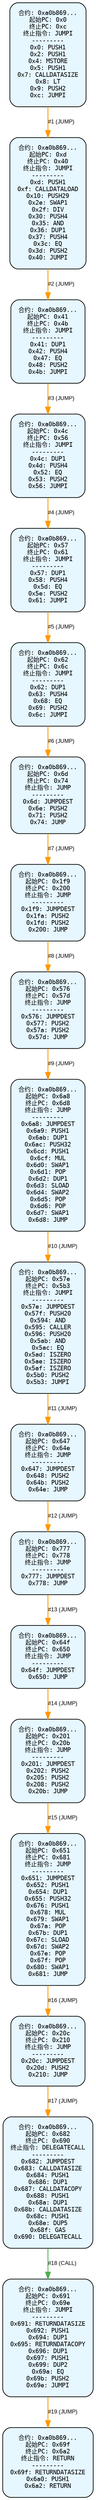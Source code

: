 digraph Contract_CFG {
    rankdir=TB;
    node [shape=box, style="filled, rounded", fontname="Monospace", fontsize=9, margin=0.15];
    edge [fontname="Arial", fontsize=8, penwidth=1.2];

    "block_0" [label="合约: 0xa0b869...
起始PC: 0x0
终止PC: 0xc
终止指令: JUMPI
---------
0x0: PUSH1
0x2: PUSH1
0x4: MSTORE
0x5: PUSH1
0x7: CALLDATASIZE
0x8: LT
0x9: PUSH2
0xc: JUMPI", fillcolor="#e6f7ff"];
    "block_d" [label="合约: 0xa0b869...
起始PC: 0xd
终止PC: 0x40
终止指令: JUMPI
---------
0xd: PUSH1
0xf: CALLDATALOAD
0x10: PUSH29
0x2e: SWAP1
0x2f: DIV
0x30: PUSH4
0x35: AND
0x36: DUP1
0x37: PUSH4
0x3c: EQ
0x3d: PUSH2
0x40: JUMPI", fillcolor="#e6f7ff"];
    "block_41" [label="合约: 0xa0b869...
起始PC: 0x41
终止PC: 0x4b
终止指令: JUMPI
---------
0x41: DUP1
0x42: PUSH4
0x47: EQ
0x48: PUSH2
0x4b: JUMPI", fillcolor="#e6f7ff"];
    "block_4c" [label="合约: 0xa0b869...
起始PC: 0x4c
终止PC: 0x56
终止指令: JUMPI
---------
0x4c: DUP1
0x4d: PUSH4
0x52: EQ
0x53: PUSH2
0x56: JUMPI", fillcolor="#e6f7ff"];
    "block_57" [label="合约: 0xa0b869...
起始PC: 0x57
终止PC: 0x61
终止指令: JUMPI
---------
0x57: DUP1
0x58: PUSH4
0x5d: EQ
0x5e: PUSH2
0x61: JUMPI", fillcolor="#e6f7ff"];
    "block_62" [label="合约: 0xa0b869...
起始PC: 0x62
终止PC: 0x6c
终止指令: JUMPI
---------
0x62: DUP1
0x63: PUSH4
0x68: EQ
0x69: PUSH2
0x6c: JUMPI", fillcolor="#e6f7ff"];
    "block_6d" [label="合约: 0xa0b869...
起始PC: 0x6d
终止PC: 0x74
终止指令: JUMP
---------
0x6d: JUMPDEST
0x6e: PUSH2
0x71: PUSH2
0x74: JUMP", fillcolor="#e6f7ff"];
    "block_1f9" [label="合约: 0xa0b869...
起始PC: 0x1f9
终止PC: 0x200
终止指令: JUMP
---------
0x1f9: JUMPDEST
0x1fa: PUSH2
0x1fd: PUSH2
0x200: JUMP", fillcolor="#e6f7ff"];
    "block_576" [label="合约: 0xa0b869...
起始PC: 0x576
终止PC: 0x57d
终止指令: JUMP
---------
0x576: JUMPDEST
0x577: PUSH2
0x57a: PUSH2
0x57d: JUMP", fillcolor="#e6f7ff"];
    "block_6a8" [label="合约: 0xa0b869...
起始PC: 0x6a8
终止PC: 0x6d8
终止指令: JUMP
---------
0x6a8: JUMPDEST
0x6a9: PUSH1
0x6ab: DUP1
0x6ac: PUSH32
0x6cd: PUSH1
0x6cf: MUL
0x6d0: SWAP1
0x6d1: POP
0x6d2: DUP1
0x6d3: SLOAD
0x6d4: SWAP2
0x6d5: POP
0x6d6: POP
0x6d7: SWAP1
0x6d8: JUMP", fillcolor="#e6f7ff"];
    "block_57e" [label="合约: 0xa0b869...
起始PC: 0x57e
终止PC: 0x5b3
终止指令: JUMPI
---------
0x57e: JUMPDEST
0x57f: PUSH20
0x594: AND
0x595: CALLER
0x596: PUSH20
0x5ab: AND
0x5ac: EQ
0x5ad: ISZERO
0x5ae: ISZERO
0x5af: ISZERO
0x5b0: PUSH2
0x5b3: JUMPI", fillcolor="#e6f7ff"];
    "block_647" [label="合约: 0xa0b869...
起始PC: 0x647
终止PC: 0x64e
终止指令: JUMP
---------
0x647: JUMPDEST
0x648: PUSH2
0x64b: PUSH2
0x64e: JUMP", fillcolor="#e6f7ff"];
    "block_777" [label="合约: 0xa0b869...
起始PC: 0x777
终止PC: 0x778
终止指令: JUMP
---------
0x777: JUMPDEST
0x778: JUMP", fillcolor="#e6f7ff"];
    "block_64f" [label="合约: 0xa0b869...
起始PC: 0x64f
终止PC: 0x650
终止指令: JUMP
---------
0x64f: JUMPDEST
0x650: JUMP", fillcolor="#e6f7ff"];
    "block_201" [label="合约: 0xa0b869...
起始PC: 0x201
终止PC: 0x20b
终止指令: JUMP
---------
0x201: JUMPDEST
0x202: PUSH2
0x205: PUSH2
0x208: PUSH2
0x20b: JUMP", fillcolor="#e6f7ff"];
    "block_651" [label="合约: 0xa0b869...
起始PC: 0x651
终止PC: 0x681
终止指令: JUMP
---------
0x651: JUMPDEST
0x652: PUSH1
0x654: DUP1
0x655: PUSH32
0x676: PUSH1
0x678: MUL
0x679: SWAP1
0x67a: POP
0x67b: DUP1
0x67c: SLOAD
0x67d: SWAP2
0x67e: POP
0x67f: POP
0x680: SWAP1
0x681: JUMP", fillcolor="#e6f7ff"];
    "block_20c" [label="合约: 0xa0b869...
起始PC: 0x20c
终止PC: 0x210
终止指令: JUMP
---------
0x20c: JUMPDEST
0x20d: PUSH2
0x210: JUMP", fillcolor="#e6f7ff"];
    "block_682" [label="合约: 0xa0b869...
起始PC: 0x682
终止PC: 0x690
终止指令: DELEGATECALL
---------
0x682: JUMPDEST
0x683: CALLDATASIZE
0x684: PUSH1
0x686: DUP1
0x687: CALLDATACOPY
0x688: PUSH1
0x68a: DUP1
0x68b: CALLDATASIZE
0x68c: PUSH1
0x68e: DUP5
0x68f: GAS
0x690: DELEGATECALL", fillcolor="#e6f7ff"];
    "block_691" [label="合约: 0xa0b869...
起始PC: 0x691
终止PC: 0x69e
终止指令: JUMPI
---------
0x691: RETURNDATASIZE
0x692: PUSH1
0x694: DUP1
0x695: RETURNDATACOPY
0x696: DUP1
0x697: PUSH1
0x699: DUP2
0x69a: EQ
0x69b: PUSH2
0x69e: JUMPI", fillcolor="#e6f7ff"];
    "block_69f" [label="合约: 0xa0b869...
起始PC: 0x69f
终止PC: 0x6a2
终止指令: RETURN
---------
0x69f: RETURNDATASIZE
0x6a0: PUSH1
0x6a2: RETURN", fillcolor="#e6f7ff"];

    "block_0" -> "block_d" [label="#1 (JUMP)", color="#ff9800"];
    "block_d" -> "block_41" [label="#2 (JUMP)", color="#ff9800"];
    "block_41" -> "block_4c" [label="#3 (JUMP)", color="#ff9800"];
    "block_4c" -> "block_57" [label="#4 (JUMP)", color="#ff9800"];
    "block_57" -> "block_62" [label="#5 (JUMP)", color="#ff9800"];
    "block_62" -> "block_6d" [label="#6 (JUMP)", color="#ff9800"];
    "block_6d" -> "block_1f9" [label="#7 (JUMP)", color="#ff9800"];
    "block_1f9" -> "block_576" [label="#8 (JUMP)", color="#ff9800"];
    "block_576" -> "block_6a8" [label="#9 (JUMP)", color="#ff9800"];
    "block_6a8" -> "block_57e" [label="#10 (JUMP)", color="#ff9800"];
    "block_57e" -> "block_647" [label="#11 (JUMP)", color="#ff9800"];
    "block_647" -> "block_777" [label="#12 (JUMP)", color="#ff9800"];
    "block_777" -> "block_64f" [label="#13 (JUMP)", color="#ff9800"];
    "block_64f" -> "block_201" [label="#14 (JUMP)", color="#ff9800"];
    "block_201" -> "block_651" [label="#15 (JUMP)", color="#ff9800"];
    "block_651" -> "block_20c" [label="#16 (JUMP)", color="#ff9800"];
    "block_20c" -> "block_682" [label="#17 (JUMP)", color="#ff9800"];
    "block_682" -> "block_691" [label="#18 (CALL)", color="#4caf50"];
    "block_691" -> "block_69f" [label="#19 (JUMP)", color="#ff9800"];
}
